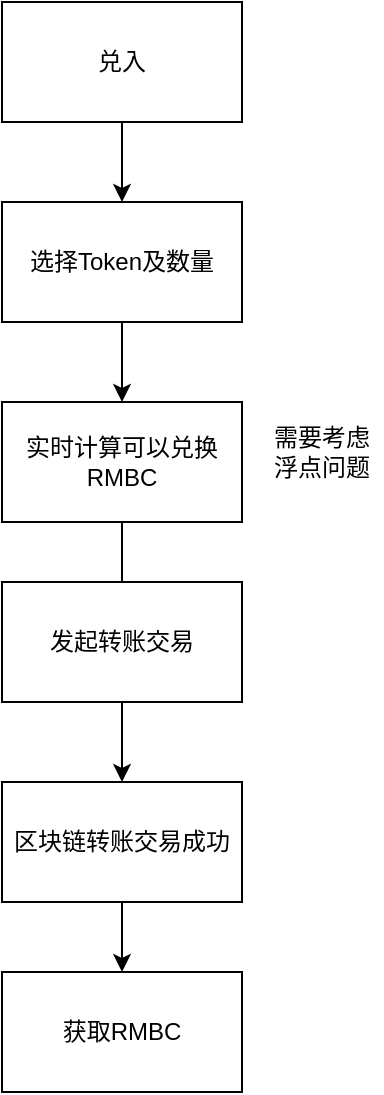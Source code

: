 <mxfile version="15.5.0" type="github">
  <diagram id="ucGzEWBiwjrY5IGXXlJs" name="Page-1">
    <mxGraphModel dx="782" dy="436" grid="1" gridSize="10" guides="1" tooltips="1" connect="1" arrows="1" fold="1" page="1" pageScale="1" pageWidth="827" pageHeight="1169" math="0" shadow="0">
      <root>
        <mxCell id="0" />
        <mxCell id="1" parent="0" />
        <mxCell id="9mMANpVzmbLBMYKmAXG6-2" style="edgeStyle=orthogonalEdgeStyle;rounded=0;orthogonalLoop=1;jettySize=auto;html=1;" edge="1" parent="1" source="9mMANpVzmbLBMYKmAXG6-1" target="9mMANpVzmbLBMYKmAXG6-3">
          <mxGeometry relative="1" as="geometry">
            <mxPoint x="160" y="190" as="targetPoint" />
          </mxGeometry>
        </mxCell>
        <mxCell id="9mMANpVzmbLBMYKmAXG6-1" value="兑入" style="rounded=0;whiteSpace=wrap;html=1;" vertex="1" parent="1">
          <mxGeometry x="100" y="40" width="120" height="60" as="geometry" />
        </mxCell>
        <mxCell id="9mMANpVzmbLBMYKmAXG6-5" style="edgeStyle=orthogonalEdgeStyle;rounded=0;orthogonalLoop=1;jettySize=auto;html=1;entryX=0.5;entryY=0;entryDx=0;entryDy=0;" edge="1" parent="1" source="9mMANpVzmbLBMYKmAXG6-3" target="9mMANpVzmbLBMYKmAXG6-4">
          <mxGeometry relative="1" as="geometry" />
        </mxCell>
        <mxCell id="9mMANpVzmbLBMYKmAXG6-3" value="选择Token及数量" style="rounded=0;whiteSpace=wrap;html=1;" vertex="1" parent="1">
          <mxGeometry x="100" y="140" width="120" height="60" as="geometry" />
        </mxCell>
        <mxCell id="9mMANpVzmbLBMYKmAXG6-7" style="edgeStyle=orthogonalEdgeStyle;rounded=0;orthogonalLoop=1;jettySize=auto;html=1;" edge="1" parent="1" source="9mMANpVzmbLBMYKmAXG6-4">
          <mxGeometry relative="1" as="geometry">
            <mxPoint x="160" y="380" as="targetPoint" />
          </mxGeometry>
        </mxCell>
        <mxCell id="9mMANpVzmbLBMYKmAXG6-4" value="实时计算可以兑换RMBC" style="rounded=0;whiteSpace=wrap;html=1;" vertex="1" parent="1">
          <mxGeometry x="100" y="240" width="120" height="60" as="geometry" />
        </mxCell>
        <mxCell id="9mMANpVzmbLBMYKmAXG6-6" value="需要考虑浮点问题" style="text;html=1;strokeColor=none;fillColor=none;align=center;verticalAlign=middle;whiteSpace=wrap;rounded=0;" vertex="1" parent="1">
          <mxGeometry x="230" y="250" width="60" height="30" as="geometry" />
        </mxCell>
        <mxCell id="9mMANpVzmbLBMYKmAXG6-10" style="edgeStyle=orthogonalEdgeStyle;rounded=0;orthogonalLoop=1;jettySize=auto;html=1;entryX=0.5;entryY=0;entryDx=0;entryDy=0;" edge="1" parent="1" source="9mMANpVzmbLBMYKmAXG6-8" target="9mMANpVzmbLBMYKmAXG6-9">
          <mxGeometry relative="1" as="geometry" />
        </mxCell>
        <mxCell id="9mMANpVzmbLBMYKmAXG6-8" value="发起转账交易" style="rounded=0;whiteSpace=wrap;html=1;" vertex="1" parent="1">
          <mxGeometry x="100" y="330" width="120" height="60" as="geometry" />
        </mxCell>
        <mxCell id="9mMANpVzmbLBMYKmAXG6-12" style="edgeStyle=orthogonalEdgeStyle;rounded=0;orthogonalLoop=1;jettySize=auto;html=1;entryX=0.5;entryY=0;entryDx=0;entryDy=0;" edge="1" parent="1" source="9mMANpVzmbLBMYKmAXG6-9" target="9mMANpVzmbLBMYKmAXG6-11">
          <mxGeometry relative="1" as="geometry" />
        </mxCell>
        <mxCell id="9mMANpVzmbLBMYKmAXG6-9" value="区块链转账交易成功" style="rounded=0;whiteSpace=wrap;html=1;" vertex="1" parent="1">
          <mxGeometry x="100" y="430" width="120" height="60" as="geometry" />
        </mxCell>
        <mxCell id="9mMANpVzmbLBMYKmAXG6-11" value="获取RMBC" style="rounded=0;whiteSpace=wrap;html=1;" vertex="1" parent="1">
          <mxGeometry x="100" y="525" width="120" height="60" as="geometry" />
        </mxCell>
      </root>
    </mxGraphModel>
  </diagram>
</mxfile>
